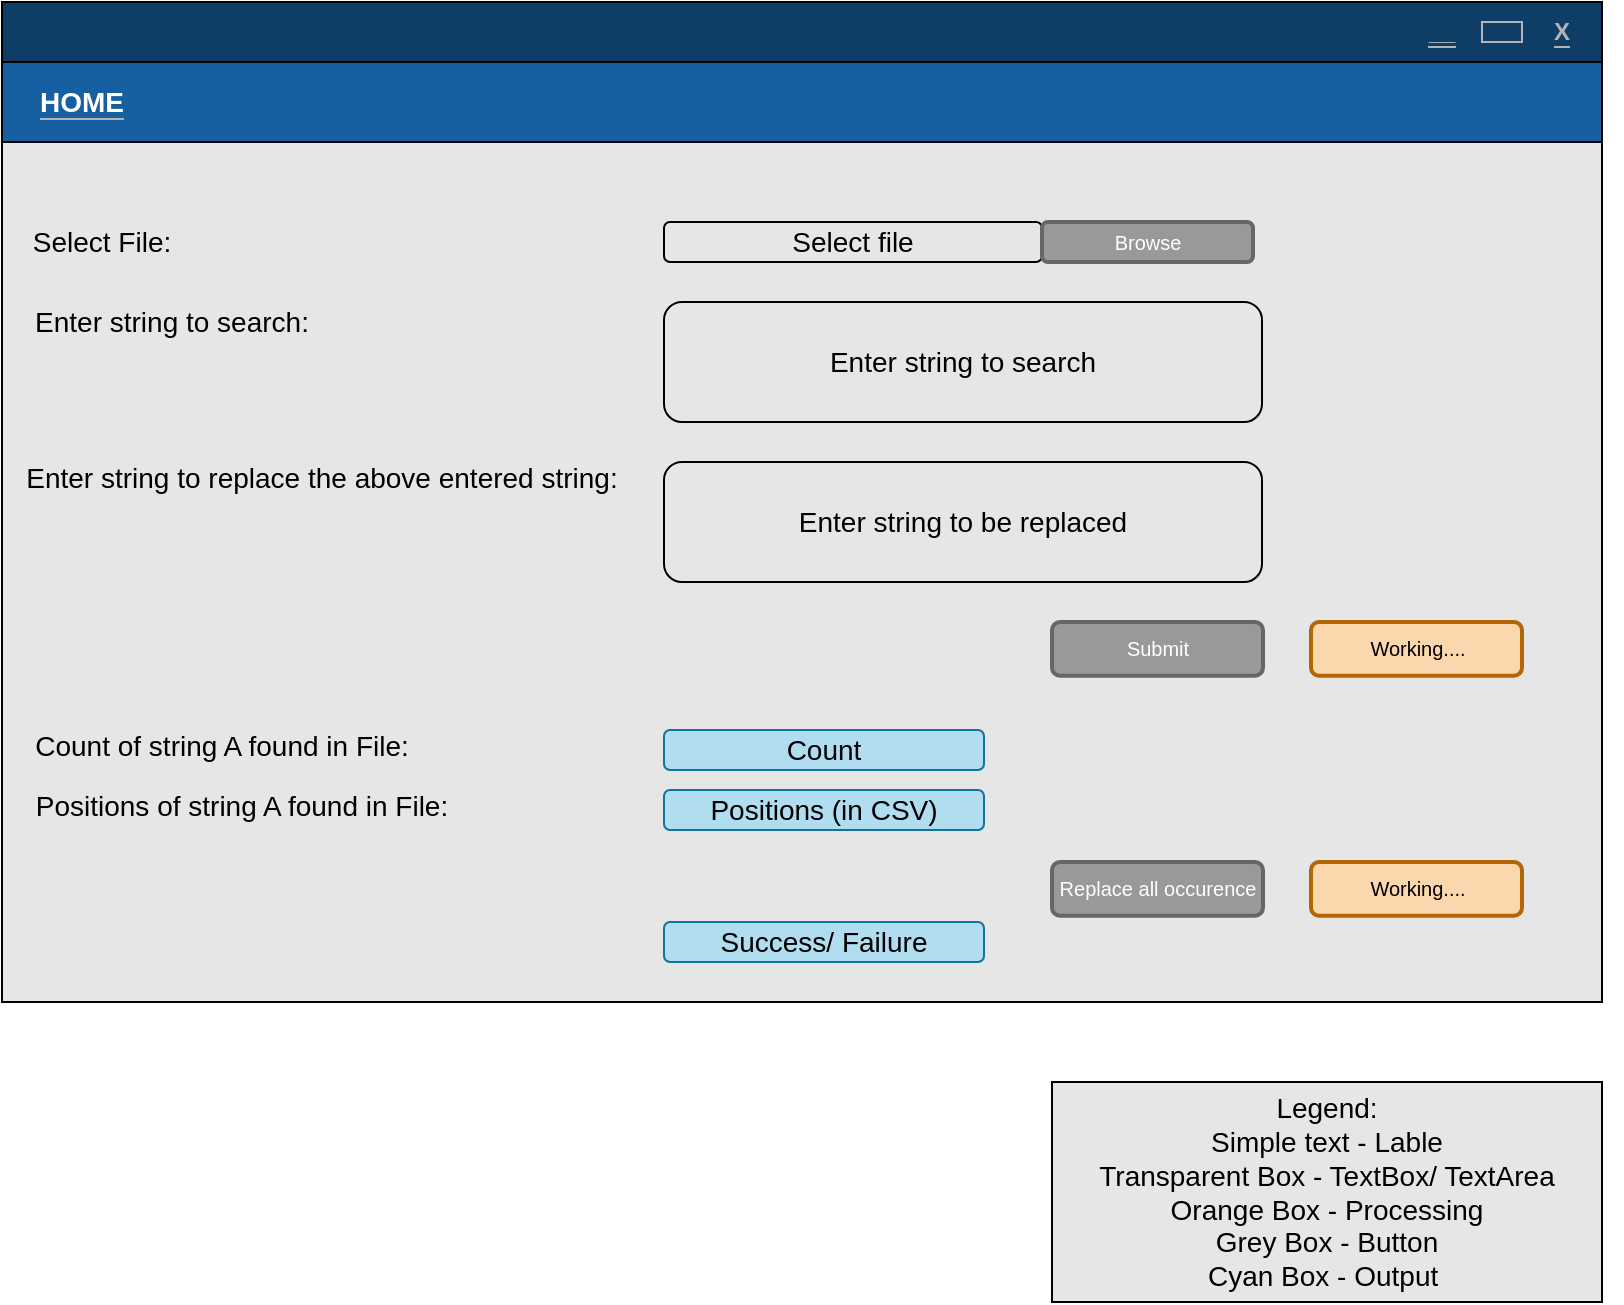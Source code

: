<mxfile version="13.7.9" type="github">
  <diagram id="6a731a19-8d31-9384-78a2-239565b7b9f0" name="Page-1">
    <mxGraphModel dx="41" dy="1651" grid="1" gridSize="10" guides="1" tooltips="1" connect="1" arrows="1" fold="1" page="1" pageScale="1" pageWidth="827" pageHeight="1169" background="#FFFFFF" math="0" shadow="0">
      <root>
        <mxCell id="0" />
        <mxCell id="1" parent="0" />
        <mxCell id="rTS4U9SxdUz9XE0HRq8G-1060" value="" style="rounded=0;whiteSpace=wrap;html=1;fontColor=#333333;fillColor=#E6E6E6;" parent="1" vertex="1">
          <mxGeometry x="830" y="-820" width="800" height="500" as="geometry" />
        </mxCell>
        <mxCell id="rTS4U9SxdUz9XE0HRq8G-1062" value="" style="rounded=0;whiteSpace=wrap;html=1;fillColor=#0E3D66;" parent="1" vertex="1">
          <mxGeometry x="830" y="-820" width="800" height="30" as="geometry" />
        </mxCell>
        <mxCell id="rTS4U9SxdUz9XE0HRq8G-1063" value="" style="rounded=0;whiteSpace=wrap;html=1;fillColor=#1660A1;" parent="1" vertex="1">
          <mxGeometry x="830" y="-790" width="800" height="40" as="geometry" />
        </mxCell>
        <mxCell id="rTS4U9SxdUz9XE0HRq8G-1065" value="" style="rounded=0;whiteSpace=wrap;html=1;fillColor=#0E3D66;strokeColor=#B3B3B3;" parent="1" vertex="1">
          <mxGeometry x="1570" y="-810" width="20" height="10" as="geometry" />
        </mxCell>
        <mxCell id="rTS4U9SxdUz9XE0HRq8G-1069" value="&lt;span style=&quot;background-color: rgb(14 , 61 , 102)&quot;&gt;X&lt;/span&gt;" style="text;html=1;strokeColor=none;fillColor=none;align=center;verticalAlign=middle;whiteSpace=wrap;rounded=0;labelBackgroundColor=#B3B3B3;fontColor=#B3B3B3;strokeWidth=8;fontStyle=1" parent="1" vertex="1">
          <mxGeometry x="1580" y="-820" width="60" height="30" as="geometry" />
        </mxCell>
        <mxCell id="rTS4U9SxdUz9XE0HRq8G-1070" value="&lt;span style=&quot;background-color: rgb(14 , 61 , 102)&quot;&gt;__&lt;/span&gt;" style="text;html=1;strokeColor=none;fillColor=none;align=center;verticalAlign=middle;whiteSpace=wrap;rounded=0;labelBackgroundColor=#B3B3B3;fontColor=#B3B3B3;strokeWidth=8;fontStyle=1" parent="1" vertex="1">
          <mxGeometry x="1520" y="-820" width="60" height="30" as="geometry" />
        </mxCell>
        <mxCell id="rTS4U9SxdUz9XE0HRq8G-1071" value="&lt;span style=&quot;background-color: rgb(22, 96, 161); font-size: 14px;&quot;&gt;HOME&lt;/span&gt;" style="text;html=1;strokeColor=none;fillColor=none;align=center;verticalAlign=middle;whiteSpace=wrap;rounded=0;labelBackgroundColor=#B3B3B3;fontColor=#FFFFFF;fontStyle=1;fontSize=14;" parent="1" vertex="1">
          <mxGeometry x="840" y="-785" width="60" height="30" as="geometry" />
        </mxCell>
        <mxCell id="rTS4U9SxdUz9XE0HRq8G-1072" value="Select File:" style="text;html=1;strokeColor=none;fillColor=none;align=center;verticalAlign=middle;whiteSpace=wrap;rounded=0;labelBackgroundColor=none;fontSize=14;" parent="1" vertex="1">
          <mxGeometry x="840" y="-710" width="80" height="20" as="geometry" />
        </mxCell>
        <mxCell id="rTS4U9SxdUz9XE0HRq8G-1073" value="Select file" style="rounded=1;whiteSpace=wrap;html=1;labelBackgroundColor=none;strokeWidth=1;fillColor=#E6E6E6;gradientColor=none;fontSize=14;fontColor=#000000;" parent="1" vertex="1">
          <mxGeometry x="1161" y="-710" width="189" height="20" as="geometry" />
        </mxCell>
        <mxCell id="rTS4U9SxdUz9XE0HRq8G-1074" value="Enter string to search:" style="text;html=1;strokeColor=none;fillColor=none;align=center;verticalAlign=middle;whiteSpace=wrap;rounded=0;labelBackgroundColor=none;fontSize=14;" parent="1" vertex="1">
          <mxGeometry x="840" y="-670" width="150" height="20" as="geometry" />
        </mxCell>
        <mxCell id="rTS4U9SxdUz9XE0HRq8G-1075" value="Enter string to search" style="rounded=1;whiteSpace=wrap;html=1;labelBackgroundColor=none;strokeWidth=1;fillColor=#E6E6E6;gradientColor=none;fontSize=14;fontColor=#000000;" parent="1" vertex="1">
          <mxGeometry x="1161" y="-670" width="299" height="60" as="geometry" />
        </mxCell>
        <mxCell id="rTS4U9SxdUz9XE0HRq8G-1076" value="Enter string to replace the above entered string:" style="text;html=1;strokeColor=none;fillColor=none;align=center;verticalAlign=middle;whiteSpace=wrap;rounded=0;labelBackgroundColor=none;fontSize=14;" parent="1" vertex="1">
          <mxGeometry x="840" y="-594" width="300" height="24" as="geometry" />
        </mxCell>
        <mxCell id="rTS4U9SxdUz9XE0HRq8G-1079" value="Enter string to be replaced" style="rounded=1;whiteSpace=wrap;html=1;labelBackgroundColor=none;strokeWidth=1;fillColor=#E6E6E6;gradientColor=none;fontSize=14;fontColor=#000000;" parent="1" vertex="1">
          <mxGeometry x="1161" y="-590" width="299" height="60" as="geometry" />
        </mxCell>
        <mxCell id="rTS4U9SxdUz9XE0HRq8G-1080" value="Submit" style="rounded=1;html=1;shadow=0;dashed=0;whiteSpace=wrap;fontSize=10;fillColor=#999999;align=center;strokeColor=#666666;fontColor=#ffffff;strokeWidth=2;labelBackgroundColor=none;" parent="1" vertex="1">
          <mxGeometry x="1355" y="-510" width="105.5" height="26.88" as="geometry" />
        </mxCell>
        <mxCell id="rTS4U9SxdUz9XE0HRq8G-1081" value="Count of string A found in File:" style="text;html=1;strokeColor=none;fillColor=none;align=center;verticalAlign=middle;whiteSpace=wrap;rounded=0;labelBackgroundColor=none;fontSize=14;" parent="1" vertex="1">
          <mxGeometry x="840" y="-460" width="200" height="24" as="geometry" />
        </mxCell>
        <mxCell id="rTS4U9SxdUz9XE0HRq8G-1082" value="Count" style="rounded=1;whiteSpace=wrap;html=1;labelBackgroundColor=none;strokeWidth=1;fillColor=#b1ddf0;fontSize=14;strokeColor=#10739e;" parent="1" vertex="1">
          <mxGeometry x="1161" y="-456" width="160" height="20" as="geometry" />
        </mxCell>
        <mxCell id="rTS4U9SxdUz9XE0HRq8G-1083" value="Positions of string A found in File:" style="text;html=1;strokeColor=none;fillColor=none;align=center;verticalAlign=middle;whiteSpace=wrap;rounded=0;labelBackgroundColor=none;fontSize=14;" parent="1" vertex="1">
          <mxGeometry x="840" y="-430" width="220" height="24" as="geometry" />
        </mxCell>
        <mxCell id="rTS4U9SxdUz9XE0HRq8G-1084" value="Positions (in CSV)" style="rounded=1;whiteSpace=wrap;html=1;labelBackgroundColor=none;strokeWidth=1;fillColor=#b1ddf0;fontSize=14;strokeColor=#10739e;" parent="1" vertex="1">
          <mxGeometry x="1161" y="-426" width="160" height="20" as="geometry" />
        </mxCell>
        <mxCell id="rTS4U9SxdUz9XE0HRq8G-1085" value="Replace all occurence" style="rounded=1;html=1;shadow=0;dashed=0;whiteSpace=wrap;fontSize=10;fillColor=#999999;align=center;strokeColor=#666666;fontColor=#ffffff;strokeWidth=2;labelBackgroundColor=none;" parent="1" vertex="1">
          <mxGeometry x="1355" y="-390" width="105.5" height="26.88" as="geometry" />
        </mxCell>
        <mxCell id="rTS4U9SxdUz9XE0HRq8G-1086" value="Success/ Failure" style="rounded=1;whiteSpace=wrap;html=1;labelBackgroundColor=none;strokeWidth=1;fillColor=#b1ddf0;fontSize=14;strokeColor=#10739e;" parent="1" vertex="1">
          <mxGeometry x="1161" y="-360" width="160" height="20" as="geometry" />
        </mxCell>
        <mxCell id="rTS4U9SxdUz9XE0HRq8G-1087" value="Working...." style="rounded=1;html=1;shadow=0;dashed=0;whiteSpace=wrap;fontSize=10;fillColor=#fad7ac;align=center;strokeColor=#b46504;strokeWidth=2;labelBackgroundColor=none;" parent="1" vertex="1">
          <mxGeometry x="1484.5" y="-510" width="105.5" height="26.88" as="geometry" />
        </mxCell>
        <mxCell id="rTS4U9SxdUz9XE0HRq8G-1088" value="Working...." style="rounded=1;html=1;shadow=0;dashed=0;whiteSpace=wrap;fontSize=10;fillColor=#fad7ac;align=center;strokeColor=#b46504;strokeWidth=2;labelBackgroundColor=none;" parent="1" vertex="1">
          <mxGeometry x="1484.5" y="-390" width="105.5" height="26.88" as="geometry" />
        </mxCell>
        <mxCell id="rTS4U9SxdUz9XE0HRq8G-1089" value="Legend:&lt;br&gt;Simple text - Lable&lt;br&gt;Transparent Box - TextBox/ TextArea&lt;br&gt;Orange Box - Processing&lt;br&gt;Grey Box - Button&lt;br&gt;Cyan Box - Output&amp;nbsp;" style="rounded=0;whiteSpace=wrap;html=1;labelBackgroundColor=none;strokeWidth=1;fillColor=#E6E6E6;gradientColor=none;fontSize=14;fontColor=#000000;" parent="1" vertex="1">
          <mxGeometry x="1355" y="-280" width="275" height="110" as="geometry" />
        </mxCell>
        <mxCell id="LKAN41E5KxO1h--ibuPe-1" value="Browse" style="rounded=1;html=1;shadow=0;dashed=0;whiteSpace=wrap;fontSize=10;fillColor=#999999;align=center;strokeColor=#666666;fontColor=#ffffff;strokeWidth=2;labelBackgroundColor=none;" vertex="1" parent="1">
          <mxGeometry x="1350" y="-710" width="105.5" height="20" as="geometry" />
        </mxCell>
      </root>
    </mxGraphModel>
  </diagram>
</mxfile>
